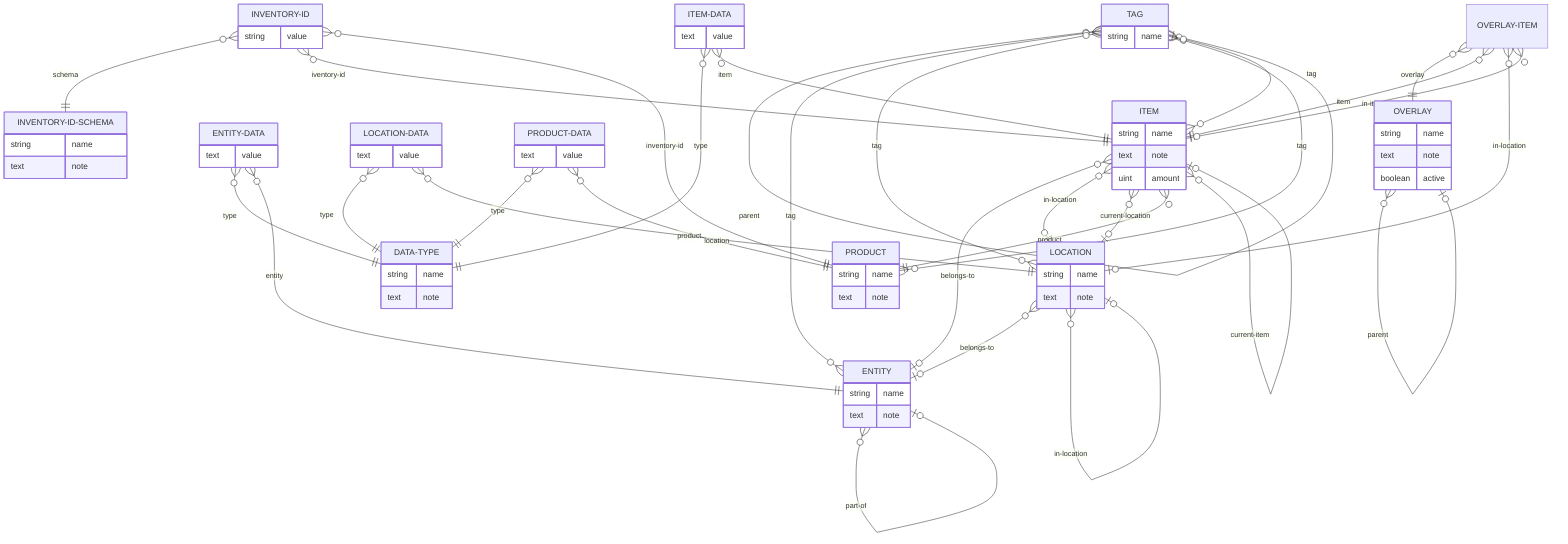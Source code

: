 erDiagram
    ENTITY {
      string name
      text note
    }
    LOCATION {
      string name
      text note
    }
    PRODUCT {
      string name
      text note
    }
    ITEM {
      string name
      text note
      uint amount
    }

    ENTITY }o--o| ENTITY : part-of

    LOCATION }o--o| ENTITY : belongs-to
    LOCATION }o--o| LOCATION: in-location

    ITEM }o--o| ENTITY : belongs-to
    ITEM }o--o| LOCATION : in-location
    ITEM }o--o| LOCATION : current-location
    ITEM }o--|| PRODUCT : product
    ITEM }o--o| ITEM : in-item
    ITEM }o--o| ITEM : current-item

    TAG {
      string name
    }
    TAG }o--o| TAG : parent
    TAG }o--o{ ENTITY : tag
    TAG }o--o{ LOCATION : tag
    TAG }o--o{ PRODUCT : tag
    TAG }o--o{ ITEM : tag

    DATA-TYPE {
      string name
      text note
    }

    ENTITY-DATA {
      text value
    }
    ENTITY-DATA }o--|| DATA-TYPE : type
    ENTITY-DATA }o--|| ENTITY : entity
    LOCATION-DATA {
      text value
    }
    LOCATION-DATA }o--|| DATA-TYPE : type
    LOCATION-DATA }o--|| LOCATION : location
    PRODUCT-DATA {
      text value
    }
    PRODUCT-DATA }o--|| DATA-TYPE : type
    PRODUCT-DATA }o--|| PRODUCT : product
    ITEM-DATA {
      text value
    }
    ITEM-DATA }o--|| DATA-TYPE : type
    ITEM-DATA }o--|| ITEM : item

    INVENTORY-ID-SCHEMA {
      string name
      text note
    }
    INVENTORY-ID {
      string value
    }
    INVENTORY-ID }o--|| INVENTORY-ID-SCHEMA : schema
    INVENTORY-ID }o--|| ITEM : iventory-id
    INVENTORY-ID }o--|| PRODUCT : inventory-id

    OVERLAY {
      string name
      text note
      boolean active
    }
    OVERLAY }o--o| OVERLAY : parent
    
    OVERLAY-ITEM }o--|| OVERLAY : overlay
    OVERLAY-ITEM }o--|| ITEM : item
    OVERLAY-ITEM }o--o| LOCATION : in-location
    OVERLAY-ITEM }o--o| ITEM : in-item